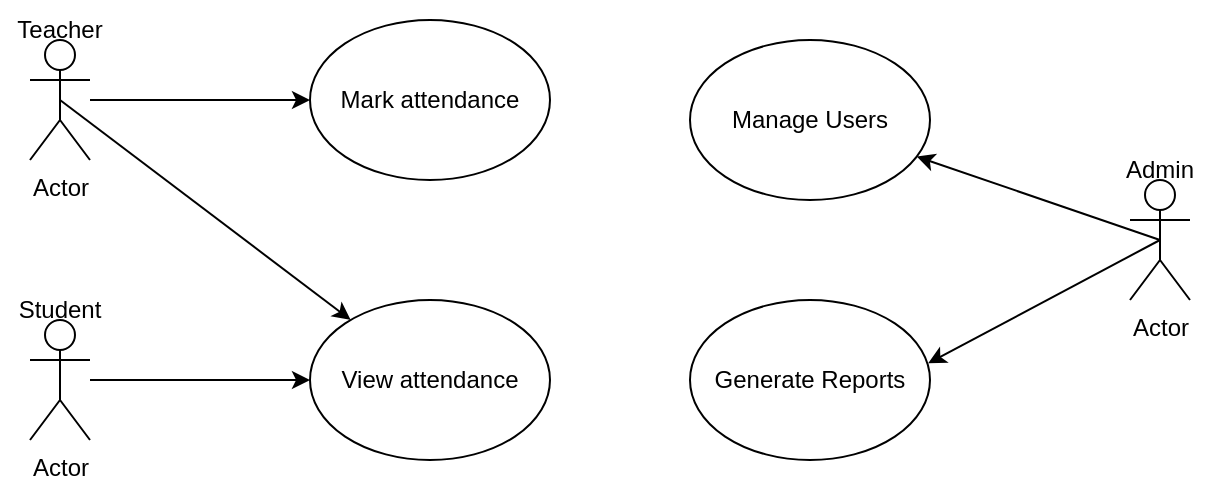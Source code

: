 <mxfile version="24.7.6">
  <diagram name="Page-1" id="_fCcqS8MBgnHIvKq2QEC">
    <mxGraphModel dx="792" dy="421" grid="1" gridSize="10" guides="1" tooltips="1" connect="1" arrows="1" fold="1" page="1" pageScale="1" pageWidth="850" pageHeight="1100" math="0" shadow="0">
      <root>
        <mxCell id="0" />
        <mxCell id="1" parent="0" />
        <mxCell id="aoAps44fISgYLeYxt4si-1" value="Actor" style="shape=umlActor;verticalLabelPosition=bottom;verticalAlign=top;html=1;outlineConnect=0;" vertex="1" parent="1">
          <mxGeometry x="610" y="210" width="30" height="60" as="geometry" />
        </mxCell>
        <mxCell id="aoAps44fISgYLeYxt4si-2" value="Manage Users" style="ellipse;whiteSpace=wrap;html=1;" vertex="1" parent="1">
          <mxGeometry x="390" y="140" width="120" height="80" as="geometry" />
        </mxCell>
        <mxCell id="aoAps44fISgYLeYxt4si-3" value="Generate Reports" style="ellipse;whiteSpace=wrap;html=1;" vertex="1" parent="1">
          <mxGeometry x="390" y="270" width="120" height="80" as="geometry" />
        </mxCell>
        <mxCell id="aoAps44fISgYLeYxt4si-7" value="" style="endArrow=classic;html=1;rounded=0;exitX=0.5;exitY=0.5;exitDx=0;exitDy=0;exitPerimeter=0;" edge="1" parent="1" source="aoAps44fISgYLeYxt4si-1" target="aoAps44fISgYLeYxt4si-2">
          <mxGeometry width="50" height="50" relative="1" as="geometry">
            <mxPoint x="380" y="250" as="sourcePoint" />
            <mxPoint x="430" y="200" as="targetPoint" />
          </mxGeometry>
        </mxCell>
        <mxCell id="aoAps44fISgYLeYxt4si-8" value="" style="endArrow=classic;html=1;rounded=0;exitX=0.5;exitY=0.5;exitDx=0;exitDy=0;exitPerimeter=0;entryX=0.992;entryY=0.396;entryDx=0;entryDy=0;entryPerimeter=0;" edge="1" parent="1" source="aoAps44fISgYLeYxt4si-1" target="aoAps44fISgYLeYxt4si-3">
          <mxGeometry width="50" height="50" relative="1" as="geometry">
            <mxPoint x="380" y="250" as="sourcePoint" />
            <mxPoint x="430" y="200" as="targetPoint" />
          </mxGeometry>
        </mxCell>
        <mxCell id="aoAps44fISgYLeYxt4si-15" value="" style="edgeStyle=orthogonalEdgeStyle;rounded=0;orthogonalLoop=1;jettySize=auto;html=1;" edge="1" parent="1" source="aoAps44fISgYLeYxt4si-9" target="aoAps44fISgYLeYxt4si-11">
          <mxGeometry relative="1" as="geometry" />
        </mxCell>
        <mxCell id="aoAps44fISgYLeYxt4si-9" value="Actor" style="shape=umlActor;verticalLabelPosition=bottom;verticalAlign=top;html=1;outlineConnect=0;" vertex="1" parent="1">
          <mxGeometry x="60" y="140" width="30" height="60" as="geometry" />
        </mxCell>
        <mxCell id="aoAps44fISgYLeYxt4si-17" value="" style="edgeStyle=orthogonalEdgeStyle;rounded=0;orthogonalLoop=1;jettySize=auto;html=1;" edge="1" parent="1" source="aoAps44fISgYLeYxt4si-10" target="aoAps44fISgYLeYxt4si-12">
          <mxGeometry relative="1" as="geometry" />
        </mxCell>
        <mxCell id="aoAps44fISgYLeYxt4si-10" value="Actor" style="shape=umlActor;verticalLabelPosition=bottom;verticalAlign=top;html=1;outlineConnect=0;" vertex="1" parent="1">
          <mxGeometry x="60" y="280" width="30" height="60" as="geometry" />
        </mxCell>
        <mxCell id="aoAps44fISgYLeYxt4si-11" value="Mark attendance" style="ellipse;whiteSpace=wrap;html=1;" vertex="1" parent="1">
          <mxGeometry x="200" y="130" width="120" height="80" as="geometry" />
        </mxCell>
        <mxCell id="aoAps44fISgYLeYxt4si-12" value="View attendance" style="ellipse;whiteSpace=wrap;html=1;" vertex="1" parent="1">
          <mxGeometry x="200" y="270" width="120" height="80" as="geometry" />
        </mxCell>
        <mxCell id="aoAps44fISgYLeYxt4si-16" value="" style="endArrow=classic;html=1;rounded=0;exitX=0.5;exitY=0.5;exitDx=0;exitDy=0;exitPerimeter=0;" edge="1" parent="1" source="aoAps44fISgYLeYxt4si-9" target="aoAps44fISgYLeYxt4si-12">
          <mxGeometry width="50" height="50" relative="1" as="geometry">
            <mxPoint x="380" y="250" as="sourcePoint" />
            <mxPoint x="430" y="200" as="targetPoint" />
          </mxGeometry>
        </mxCell>
        <mxCell id="aoAps44fISgYLeYxt4si-23" value="Admin" style="text;html=1;align=center;verticalAlign=middle;whiteSpace=wrap;rounded=0;" vertex="1" parent="1">
          <mxGeometry x="595" y="190" width="60" height="30" as="geometry" />
        </mxCell>
        <mxCell id="aoAps44fISgYLeYxt4si-24" value="Teacher" style="text;html=1;align=center;verticalAlign=middle;whiteSpace=wrap;rounded=0;" vertex="1" parent="1">
          <mxGeometry x="45" y="120" width="60" height="30" as="geometry" />
        </mxCell>
        <mxCell id="aoAps44fISgYLeYxt4si-25" value="Student" style="text;html=1;align=center;verticalAlign=middle;whiteSpace=wrap;rounded=0;" vertex="1" parent="1">
          <mxGeometry x="45" y="260" width="60" height="30" as="geometry" />
        </mxCell>
      </root>
    </mxGraphModel>
  </diagram>
</mxfile>
